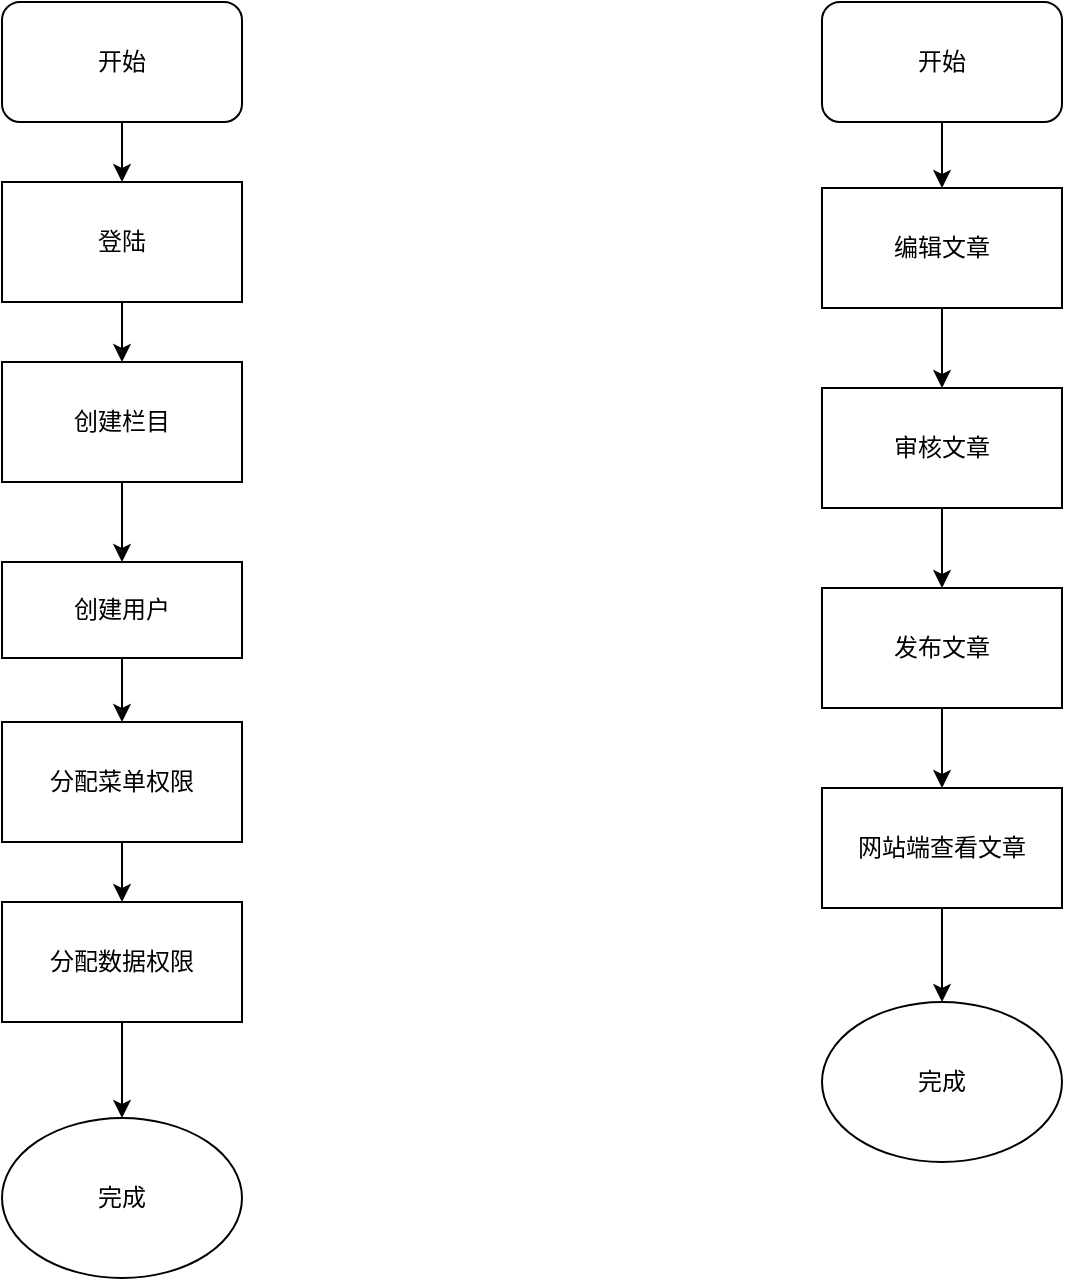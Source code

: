 <mxfile version="22.1.7" type="github">
  <diagram name="第 1 页" id="UVvRaEDuh3wvf7Rr69N5">
    <mxGraphModel dx="1434" dy="746" grid="1" gridSize="10" guides="1" tooltips="1" connect="1" arrows="1" fold="1" page="1" pageScale="1" pageWidth="827" pageHeight="1169" math="0" shadow="0">
      <root>
        <mxCell id="0" />
        <mxCell id="1" parent="0" />
        <mxCell id="Fx0Is-82Lc8WRTqvdJi0-21" style="edgeStyle=orthogonalEdgeStyle;rounded=0;orthogonalLoop=1;jettySize=auto;html=1;" edge="1" parent="1" source="Fx0Is-82Lc8WRTqvdJi0-1" target="Fx0Is-82Lc8WRTqvdJi0-2">
          <mxGeometry relative="1" as="geometry" />
        </mxCell>
        <mxCell id="Fx0Is-82Lc8WRTqvdJi0-1" value="开始" style="rounded=1;whiteSpace=wrap;html=1;" vertex="1" parent="1">
          <mxGeometry x="480" y="30" width="120" height="60" as="geometry" />
        </mxCell>
        <mxCell id="Fx0Is-82Lc8WRTqvdJi0-22" style="edgeStyle=orthogonalEdgeStyle;rounded=0;orthogonalLoop=1;jettySize=auto;html=1;" edge="1" parent="1" source="Fx0Is-82Lc8WRTqvdJi0-2" target="Fx0Is-82Lc8WRTqvdJi0-3">
          <mxGeometry relative="1" as="geometry" />
        </mxCell>
        <mxCell id="Fx0Is-82Lc8WRTqvdJi0-2" value="编辑文章" style="rounded=0;whiteSpace=wrap;html=1;" vertex="1" parent="1">
          <mxGeometry x="480" y="123" width="120" height="60" as="geometry" />
        </mxCell>
        <mxCell id="Fx0Is-82Lc8WRTqvdJi0-23" style="edgeStyle=orthogonalEdgeStyle;rounded=0;orthogonalLoop=1;jettySize=auto;html=1;" edge="1" parent="1" source="Fx0Is-82Lc8WRTqvdJi0-3" target="Fx0Is-82Lc8WRTqvdJi0-4">
          <mxGeometry relative="1" as="geometry" />
        </mxCell>
        <mxCell id="Fx0Is-82Lc8WRTqvdJi0-3" value="审核文章" style="rounded=0;whiteSpace=wrap;html=1;" vertex="1" parent="1">
          <mxGeometry x="480" y="223" width="120" height="60" as="geometry" />
        </mxCell>
        <mxCell id="Fx0Is-82Lc8WRTqvdJi0-24" style="edgeStyle=orthogonalEdgeStyle;rounded=0;orthogonalLoop=1;jettySize=auto;html=1;entryX=0.5;entryY=0;entryDx=0;entryDy=0;" edge="1" parent="1" source="Fx0Is-82Lc8WRTqvdJi0-4" target="Fx0Is-82Lc8WRTqvdJi0-5">
          <mxGeometry relative="1" as="geometry" />
        </mxCell>
        <mxCell id="Fx0Is-82Lc8WRTqvdJi0-4" value="发布文章" style="rounded=0;whiteSpace=wrap;html=1;" vertex="1" parent="1">
          <mxGeometry x="480" y="323" width="120" height="60" as="geometry" />
        </mxCell>
        <mxCell id="Fx0Is-82Lc8WRTqvdJi0-25" style="edgeStyle=orthogonalEdgeStyle;rounded=0;orthogonalLoop=1;jettySize=auto;html=1;entryX=0.5;entryY=0;entryDx=0;entryDy=0;" edge="1" parent="1" source="Fx0Is-82Lc8WRTqvdJi0-5" target="Fx0Is-82Lc8WRTqvdJi0-14">
          <mxGeometry relative="1" as="geometry" />
        </mxCell>
        <mxCell id="Fx0Is-82Lc8WRTqvdJi0-5" value="网站端查看文章" style="rounded=0;whiteSpace=wrap;html=1;" vertex="1" parent="1">
          <mxGeometry x="480" y="423" width="120" height="60" as="geometry" />
        </mxCell>
        <mxCell id="Fx0Is-82Lc8WRTqvdJi0-15" style="edgeStyle=orthogonalEdgeStyle;rounded=0;orthogonalLoop=1;jettySize=auto;html=1;" edge="1" parent="1" source="Fx0Is-82Lc8WRTqvdJi0-7" target="Fx0Is-82Lc8WRTqvdJi0-8">
          <mxGeometry relative="1" as="geometry" />
        </mxCell>
        <mxCell id="Fx0Is-82Lc8WRTqvdJi0-7" value="开始" style="rounded=1;whiteSpace=wrap;html=1;" vertex="1" parent="1">
          <mxGeometry x="70" y="30" width="120" height="60" as="geometry" />
        </mxCell>
        <mxCell id="Fx0Is-82Lc8WRTqvdJi0-16" style="edgeStyle=orthogonalEdgeStyle;rounded=0;orthogonalLoop=1;jettySize=auto;html=1;" edge="1" parent="1" source="Fx0Is-82Lc8WRTqvdJi0-8" target="Fx0Is-82Lc8WRTqvdJi0-13">
          <mxGeometry relative="1" as="geometry" />
        </mxCell>
        <mxCell id="Fx0Is-82Lc8WRTqvdJi0-8" value="登陆" style="rounded=0;whiteSpace=wrap;html=1;" vertex="1" parent="1">
          <mxGeometry x="70" y="120" width="120" height="60" as="geometry" />
        </mxCell>
        <mxCell id="Fx0Is-82Lc8WRTqvdJi0-18" style="edgeStyle=orthogonalEdgeStyle;rounded=0;orthogonalLoop=1;jettySize=auto;html=1;" edge="1" parent="1" source="Fx0Is-82Lc8WRTqvdJi0-9" target="Fx0Is-82Lc8WRTqvdJi0-10">
          <mxGeometry relative="1" as="geometry" />
        </mxCell>
        <mxCell id="Fx0Is-82Lc8WRTqvdJi0-9" value="创建用户" style="rounded=0;whiteSpace=wrap;html=1;" vertex="1" parent="1">
          <mxGeometry x="70" y="310" width="120" height="48" as="geometry" />
        </mxCell>
        <mxCell id="Fx0Is-82Lc8WRTqvdJi0-19" style="edgeStyle=orthogonalEdgeStyle;rounded=0;orthogonalLoop=1;jettySize=auto;html=1;" edge="1" parent="1" source="Fx0Is-82Lc8WRTqvdJi0-10" target="Fx0Is-82Lc8WRTqvdJi0-11">
          <mxGeometry relative="1" as="geometry" />
        </mxCell>
        <mxCell id="Fx0Is-82Lc8WRTqvdJi0-10" value="分配菜单权限" style="rounded=0;whiteSpace=wrap;html=1;" vertex="1" parent="1">
          <mxGeometry x="70" y="390" width="120" height="60" as="geometry" />
        </mxCell>
        <mxCell id="Fx0Is-82Lc8WRTqvdJi0-20" style="edgeStyle=orthogonalEdgeStyle;rounded=0;orthogonalLoop=1;jettySize=auto;html=1;entryX=0.5;entryY=0;entryDx=0;entryDy=0;" edge="1" parent="1" source="Fx0Is-82Lc8WRTqvdJi0-11" target="Fx0Is-82Lc8WRTqvdJi0-12">
          <mxGeometry relative="1" as="geometry" />
        </mxCell>
        <mxCell id="Fx0Is-82Lc8WRTqvdJi0-11" value="分配数据权限" style="rounded=0;whiteSpace=wrap;html=1;" vertex="1" parent="1">
          <mxGeometry x="70" y="480" width="120" height="60" as="geometry" />
        </mxCell>
        <mxCell id="Fx0Is-82Lc8WRTqvdJi0-12" value="完成" style="ellipse;whiteSpace=wrap;html=1;" vertex="1" parent="1">
          <mxGeometry x="70" y="588" width="120" height="80" as="geometry" />
        </mxCell>
        <mxCell id="Fx0Is-82Lc8WRTqvdJi0-17" style="edgeStyle=orthogonalEdgeStyle;rounded=0;orthogonalLoop=1;jettySize=auto;html=1;entryX=0.5;entryY=0;entryDx=0;entryDy=0;" edge="1" parent="1" source="Fx0Is-82Lc8WRTqvdJi0-13" target="Fx0Is-82Lc8WRTqvdJi0-9">
          <mxGeometry relative="1" as="geometry" />
        </mxCell>
        <mxCell id="Fx0Is-82Lc8WRTqvdJi0-13" value="创建栏目" style="rounded=0;whiteSpace=wrap;html=1;" vertex="1" parent="1">
          <mxGeometry x="70" y="210" width="120" height="60" as="geometry" />
        </mxCell>
        <mxCell id="Fx0Is-82Lc8WRTqvdJi0-14" value="完成" style="ellipse;whiteSpace=wrap;html=1;" vertex="1" parent="1">
          <mxGeometry x="480" y="530" width="120" height="80" as="geometry" />
        </mxCell>
      </root>
    </mxGraphModel>
  </diagram>
</mxfile>
